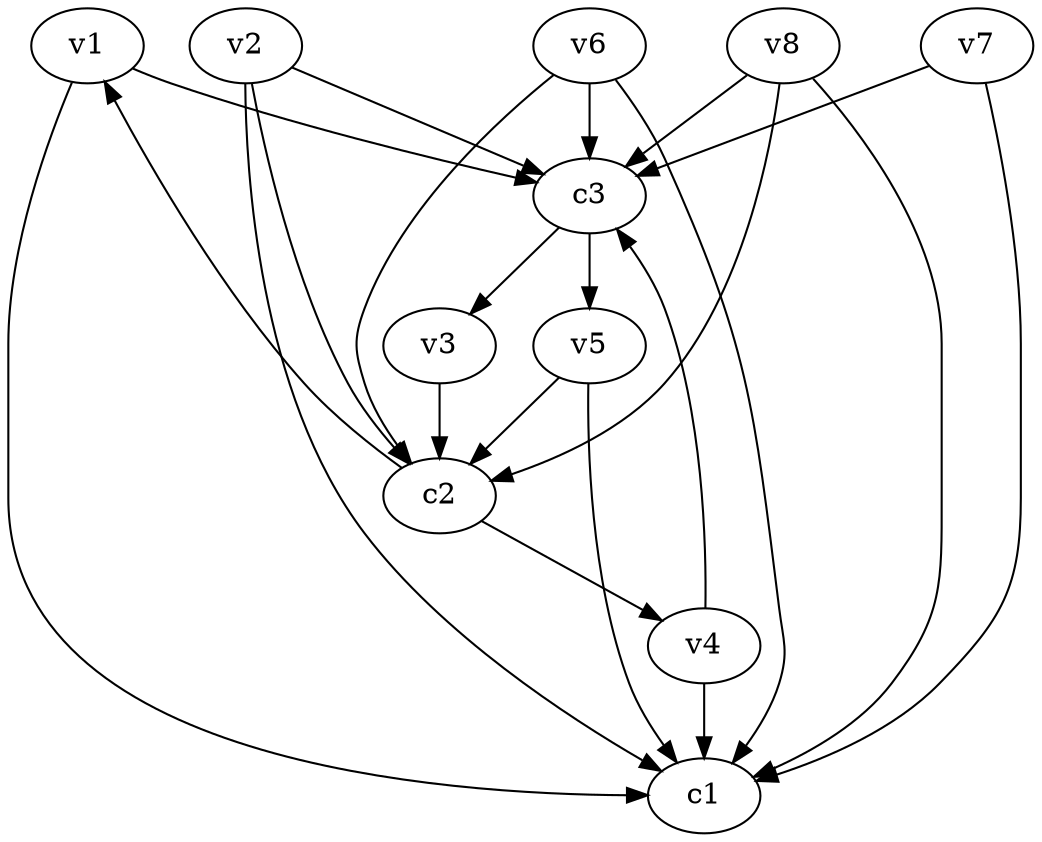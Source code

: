 strict digraph  {
c1;
c2;
c3;
v1;
v2;
v3;
v4;
v5;
v6;
v7;
v8;
c2 -> v1  [weight=1];
c2 -> v4  [weight=1];
c3 -> v5  [weight=1];
c3 -> v3  [weight=1];
v1 -> c3  [weight=1];
v1 -> c1  [weight=1];
v2 -> c2  [weight=1];
v2 -> c3  [weight=1];
v2 -> c1  [weight=1];
v3 -> c2  [weight=1];
v4 -> c1  [weight=1];
v4 -> c3  [weight=1];
v5 -> c1  [weight=1];
v5 -> c2  [weight=1];
v6 -> c3  [weight=1];
v6 -> c1  [weight=1];
v6 -> c2  [weight=1];
v7 -> c1  [weight=1];
v7 -> c3  [weight=1];
v8 -> c3  [weight=1];
v8 -> c1  [weight=1];
v8 -> c2  [weight=1];
}
